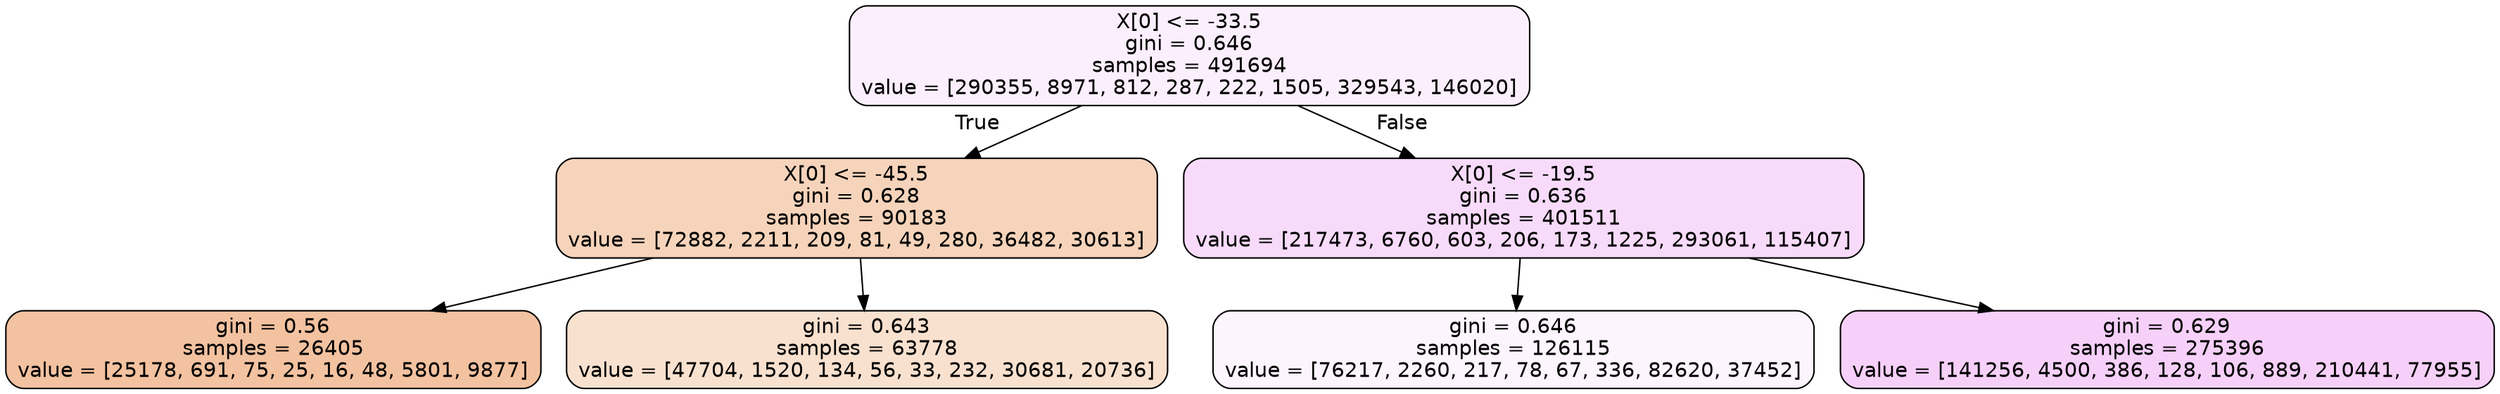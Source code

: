 digraph Tree {
node [shape=box, style="filled, rounded", color="black", fontname=helvetica] ;
edge [fontname=helvetica] ;
0 [label="X[0] <= -33.5\ngini = 0.646\nsamples = 491694\nvalue = [290355, 8971, 812, 287, 222, 1505, 329543, 146020]", fillcolor="#fceffd"] ;
1 [label="X[0] <= -45.5\ngini = 0.628\nsamples = 90183\nvalue = [72882, 2211, 209, 81, 49, 280, 36482, 30613]", fillcolor="#f6d4bb"] ;
0 -> 1 [labeldistance=2.5, labelangle=45, headlabel="True"] ;
2 [label="gini = 0.56\nsamples = 26405\nvalue = [25178, 691, 75, 25, 16, 48, 5801, 9877]", fillcolor="#f3c2a0"] ;
1 -> 2 ;
3 [label="gini = 0.643\nsamples = 63778\nvalue = [47704, 1520, 134, 56, 33, 232, 30681, 20736]", fillcolor="#f9e1cf"] ;
1 -> 3 ;
4 [label="X[0] <= -19.5\ngini = 0.636\nsamples = 401511\nvalue = [217473, 6760, 603, 206, 173, 1225, 293061, 115407]", fillcolor="#f8dbfa"] ;
0 -> 4 [labeldistance=2.5, labelangle=-45, headlabel="False"] ;
5 [label="gini = 0.646\nsamples = 126115\nvalue = [76217, 2260, 217, 78, 67, 336, 82620, 37452]", fillcolor="#fdf5fe"] ;
4 -> 5 ;
6 [label="gini = 0.629\nsamples = 275396\nvalue = [141256, 4500, 386, 128, 106, 889, 210441, 77955]", fillcolor="#f6d0f9"] ;
4 -> 6 ;
}